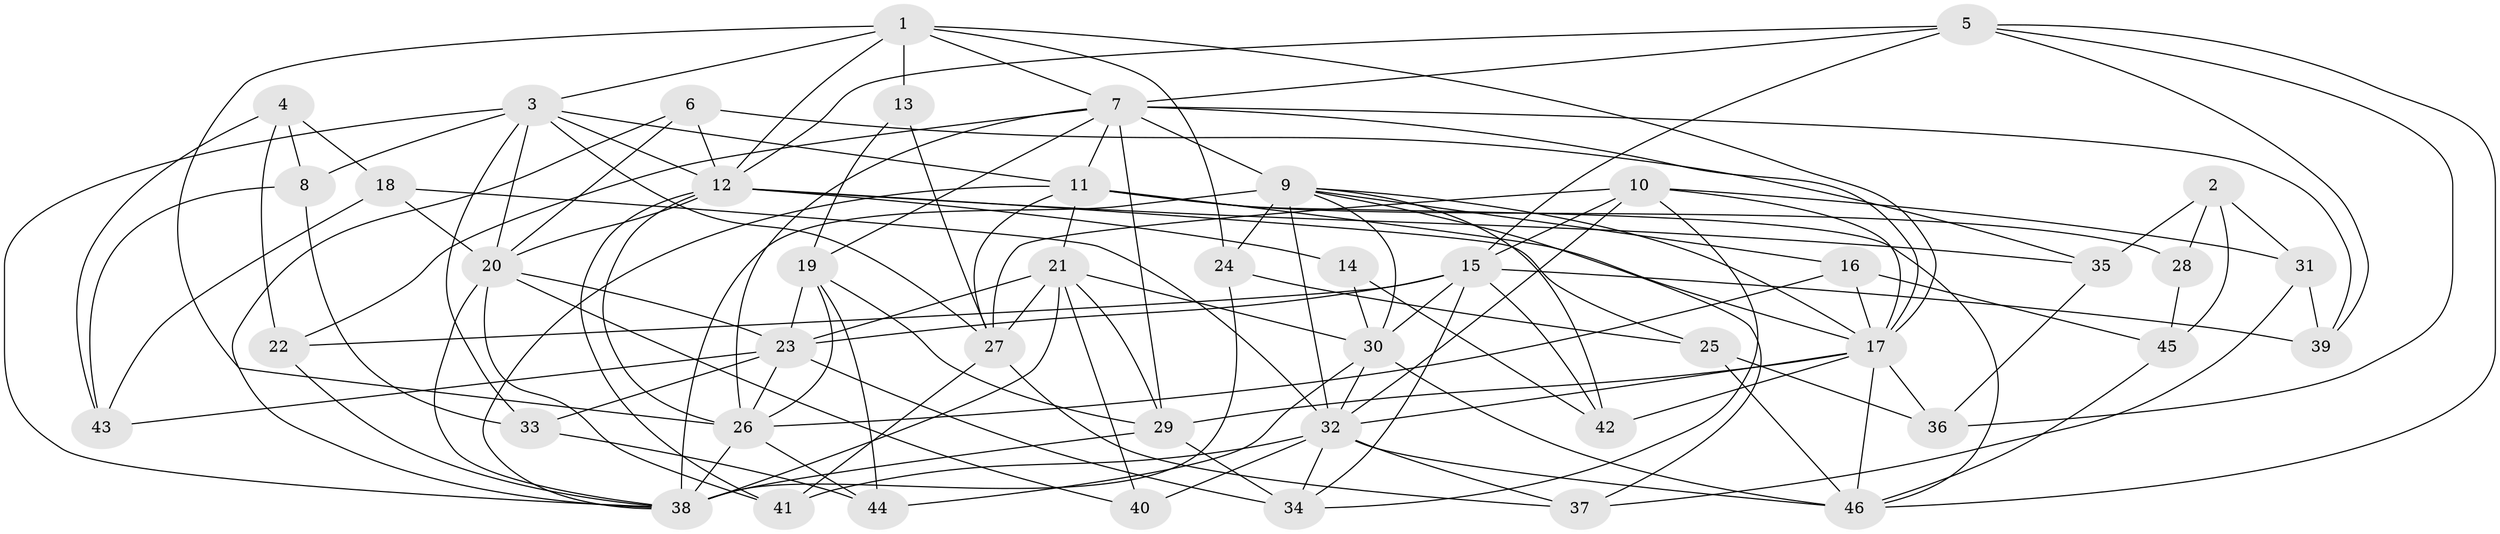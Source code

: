 // original degree distribution, {4: 1.0}
// Generated by graph-tools (version 1.1) at 2025/53/03/04/25 22:53:54]
// undirected, 46 vertices, 132 edges
graph export_dot {
  node [color=gray90,style=filled];
  1;
  2;
  3;
  4;
  5;
  6;
  7;
  8;
  9;
  10;
  11;
  12;
  13;
  14;
  15;
  16;
  17;
  18;
  19;
  20;
  21;
  22;
  23;
  24;
  25;
  26;
  27;
  28;
  29;
  30;
  31;
  32;
  33;
  34;
  35;
  36;
  37;
  38;
  39;
  40;
  41;
  42;
  43;
  44;
  45;
  46;
  1 -- 3 [weight=1.0];
  1 -- 7 [weight=1.0];
  1 -- 12 [weight=2.0];
  1 -- 13 [weight=2.0];
  1 -- 17 [weight=2.0];
  1 -- 24 [weight=1.0];
  1 -- 26 [weight=1.0];
  2 -- 28 [weight=1.0];
  2 -- 31 [weight=1.0];
  2 -- 35 [weight=1.0];
  2 -- 45 [weight=1.0];
  3 -- 8 [weight=1.0];
  3 -- 11 [weight=1.0];
  3 -- 12 [weight=2.0];
  3 -- 20 [weight=2.0];
  3 -- 27 [weight=1.0];
  3 -- 33 [weight=1.0];
  3 -- 38 [weight=1.0];
  4 -- 8 [weight=1.0];
  4 -- 18 [weight=1.0];
  4 -- 22 [weight=1.0];
  4 -- 43 [weight=1.0];
  5 -- 7 [weight=1.0];
  5 -- 12 [weight=1.0];
  5 -- 15 [weight=1.0];
  5 -- 36 [weight=1.0];
  5 -- 39 [weight=1.0];
  5 -- 46 [weight=1.0];
  6 -- 12 [weight=1.0];
  6 -- 20 [weight=1.0];
  6 -- 35 [weight=1.0];
  6 -- 38 [weight=1.0];
  7 -- 9 [weight=1.0];
  7 -- 11 [weight=1.0];
  7 -- 17 [weight=1.0];
  7 -- 19 [weight=1.0];
  7 -- 22 [weight=1.0];
  7 -- 26 [weight=1.0];
  7 -- 29 [weight=1.0];
  7 -- 39 [weight=1.0];
  8 -- 33 [weight=1.0];
  8 -- 43 [weight=1.0];
  9 -- 16 [weight=1.0];
  9 -- 17 [weight=1.0];
  9 -- 24 [weight=1.0];
  9 -- 30 [weight=1.0];
  9 -- 32 [weight=2.0];
  9 -- 37 [weight=1.0];
  9 -- 38 [weight=3.0];
  9 -- 42 [weight=1.0];
  10 -- 15 [weight=1.0];
  10 -- 17 [weight=1.0];
  10 -- 27 [weight=3.0];
  10 -- 31 [weight=1.0];
  10 -- 32 [weight=1.0];
  10 -- 34 [weight=1.0];
  11 -- 17 [weight=1.0];
  11 -- 21 [weight=1.0];
  11 -- 27 [weight=2.0];
  11 -- 28 [weight=2.0];
  11 -- 38 [weight=1.0];
  11 -- 46 [weight=1.0];
  12 -- 14 [weight=1.0];
  12 -- 20 [weight=1.0];
  12 -- 25 [weight=1.0];
  12 -- 26 [weight=1.0];
  12 -- 35 [weight=1.0];
  12 -- 41 [weight=1.0];
  13 -- 19 [weight=1.0];
  13 -- 27 [weight=1.0];
  14 -- 30 [weight=2.0];
  14 -- 42 [weight=1.0];
  15 -- 22 [weight=1.0];
  15 -- 23 [weight=1.0];
  15 -- 30 [weight=1.0];
  15 -- 34 [weight=1.0];
  15 -- 39 [weight=1.0];
  15 -- 42 [weight=1.0];
  16 -- 17 [weight=1.0];
  16 -- 26 [weight=1.0];
  16 -- 45 [weight=1.0];
  17 -- 29 [weight=1.0];
  17 -- 32 [weight=1.0];
  17 -- 36 [weight=1.0];
  17 -- 42 [weight=1.0];
  17 -- 46 [weight=1.0];
  18 -- 20 [weight=1.0];
  18 -- 32 [weight=1.0];
  18 -- 43 [weight=1.0];
  19 -- 23 [weight=1.0];
  19 -- 26 [weight=3.0];
  19 -- 29 [weight=1.0];
  19 -- 44 [weight=1.0];
  20 -- 23 [weight=2.0];
  20 -- 38 [weight=1.0];
  20 -- 40 [weight=1.0];
  20 -- 41 [weight=1.0];
  21 -- 23 [weight=1.0];
  21 -- 27 [weight=1.0];
  21 -- 29 [weight=1.0];
  21 -- 30 [weight=2.0];
  21 -- 38 [weight=1.0];
  21 -- 40 [weight=1.0];
  22 -- 38 [weight=1.0];
  23 -- 26 [weight=1.0];
  23 -- 33 [weight=1.0];
  23 -- 34 [weight=2.0];
  23 -- 43 [weight=1.0];
  24 -- 25 [weight=1.0];
  24 -- 38 [weight=1.0];
  25 -- 36 [weight=1.0];
  25 -- 46 [weight=1.0];
  26 -- 38 [weight=1.0];
  26 -- 44 [weight=1.0];
  27 -- 37 [weight=1.0];
  27 -- 41 [weight=1.0];
  28 -- 45 [weight=1.0];
  29 -- 34 [weight=1.0];
  29 -- 38 [weight=1.0];
  30 -- 32 [weight=1.0];
  30 -- 44 [weight=1.0];
  30 -- 46 [weight=2.0];
  31 -- 37 [weight=1.0];
  31 -- 39 [weight=1.0];
  32 -- 34 [weight=1.0];
  32 -- 37 [weight=1.0];
  32 -- 40 [weight=2.0];
  32 -- 41 [weight=1.0];
  32 -- 46 [weight=1.0];
  33 -- 44 [weight=1.0];
  35 -- 36 [weight=1.0];
  45 -- 46 [weight=1.0];
}

